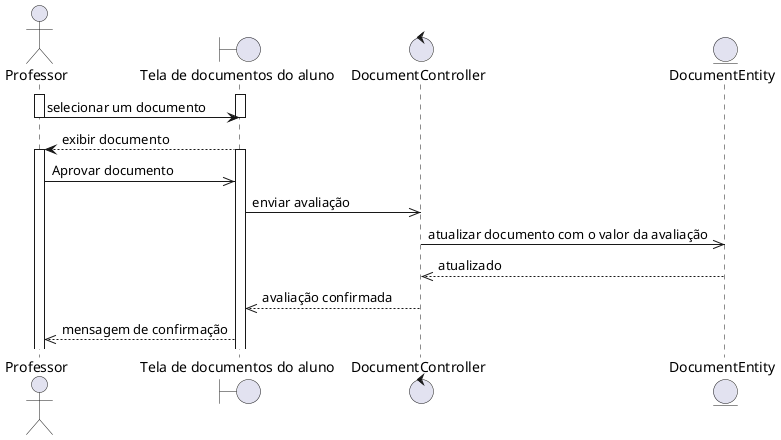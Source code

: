 @startuml
actor Professor
boundary "Tela de documentos do aluno" as documentos 
control DocumentController as controller  
entity DocumentEntity as model  

activate Professor
activate documentos
Professor -> documentos: selecionar um documento
deactivate Professor
deactivate documentos
documentos --> Professor: exibir documento
activate documentos
activate Professor

Professor ->> documentos: Aprovar documento
documentos ->> controller: enviar avaliação 
controller ->> model: atualizar documento com o valor da avaliação
model -->> controller: atualizado
controller -->> documentos: avaliação confirmada
documentos -->> Professor: mensagem de confirmação
@enduml